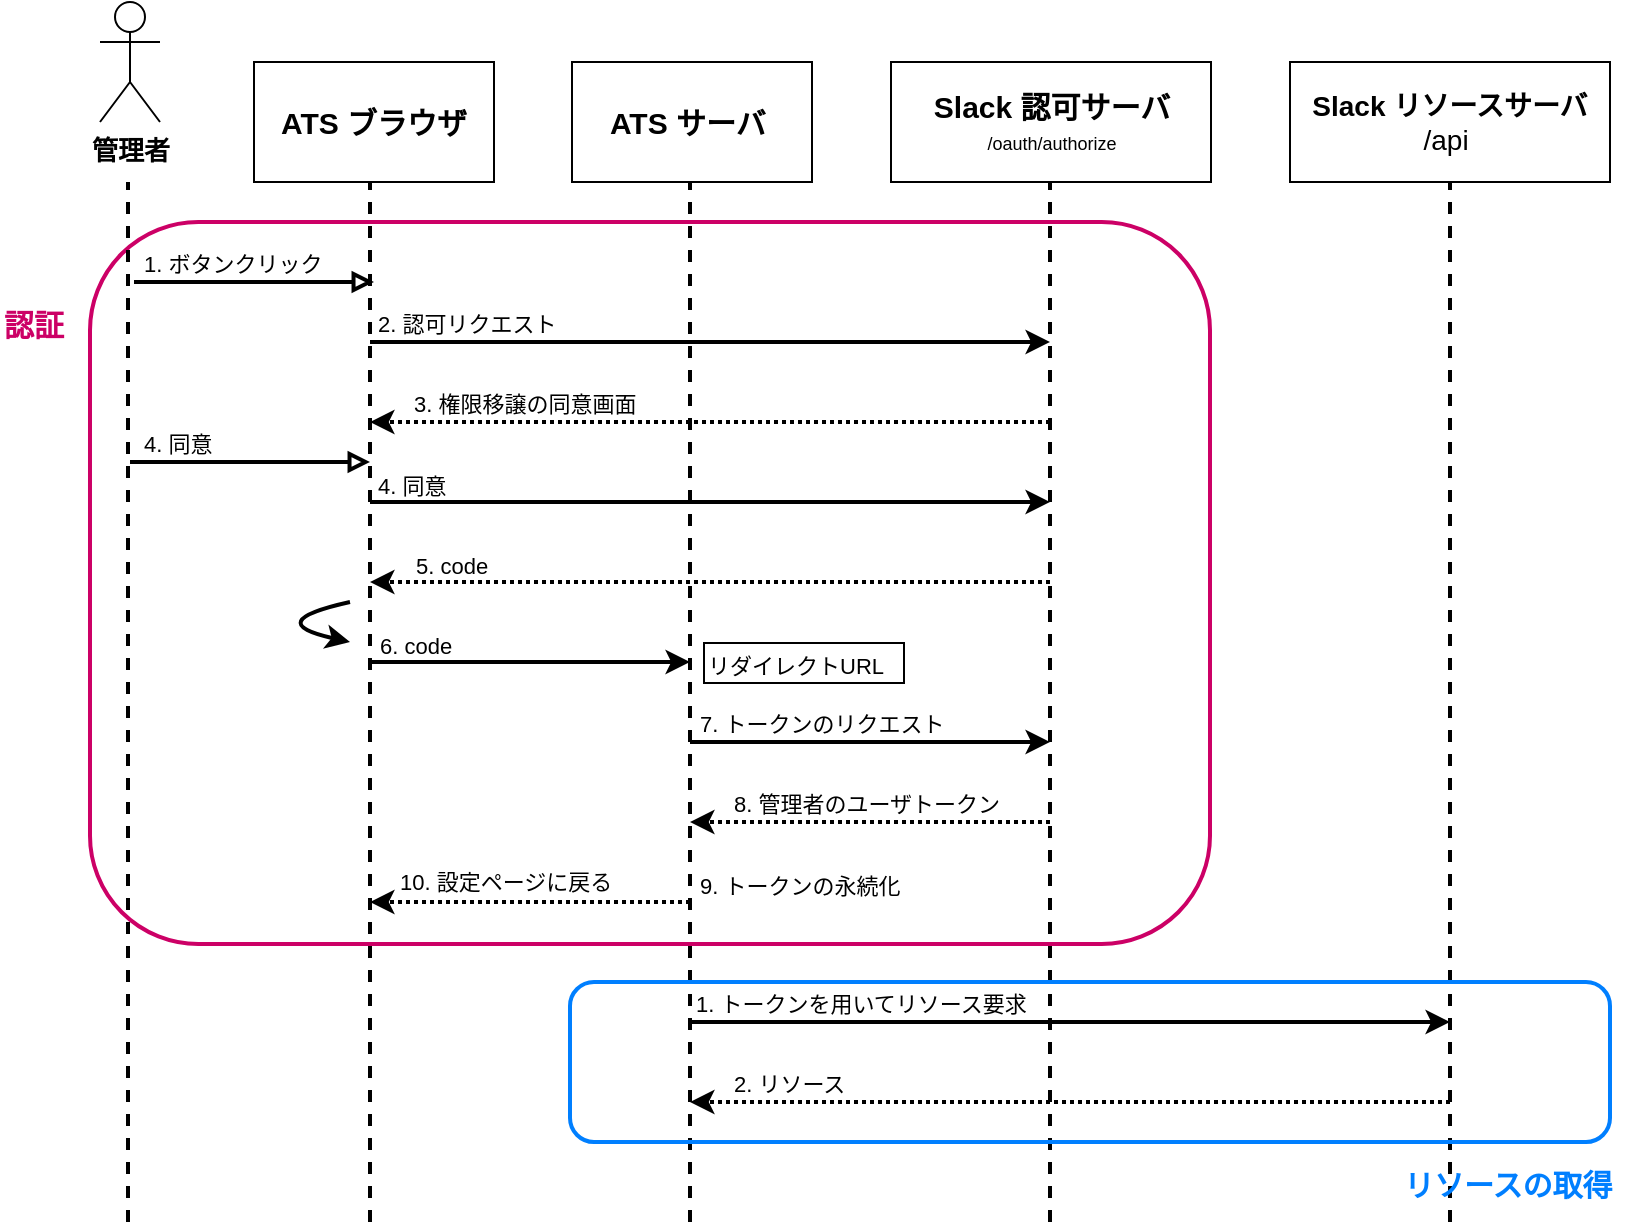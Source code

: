 <mxfile version="12.2.3" type="github" pages="2">
  <diagram id="k3hv0fbP-AOsvMYZX12A" name="slack-oauth">
    <mxGraphModel dx="931" dy="554" grid="1" gridSize="10" guides="1" tooltips="1" connect="1" arrows="1" fold="1" page="1" pageScale="1" pageWidth="4681" pageHeight="3300" math="0" shadow="0">
      <root>
        <mxCell id="0"/>
        <mxCell id="1" parent="0"/>
        <mxCell id="9naMcL1XCLHJEcqqBxTF-37" value="" style="rounded=1;whiteSpace=wrap;html=1;fillColor=none;fontSize=13;strokeColor=#CC0066;strokeWidth=2;" parent="1" vertex="1">
          <mxGeometry x="80" y="180" width="560" height="361" as="geometry"/>
        </mxCell>
        <mxCell id="9naMcL1XCLHJEcqqBxTF-1" value="" style="endArrow=none;html=1;fontStyle=1;fontSize=13;strokeColor=#000000;dashed=1;strokeWidth=2;" parent="1" edge="1">
          <mxGeometry width="50" height="50" relative="1" as="geometry">
            <mxPoint x="220" y="680" as="sourcePoint"/>
            <mxPoint x="220" y="160" as="targetPoint"/>
          </mxGeometry>
        </mxCell>
        <mxCell id="9naMcL1XCLHJEcqqBxTF-3" value="&lt;b&gt;&lt;font style=&quot;font-size: 15px&quot;&gt;ATS ブラウザ&lt;/font&gt;&lt;/b&gt;" style="rounded=0;whiteSpace=wrap;html=1;fontSize=13;fillColor=none;" parent="1" vertex="1">
          <mxGeometry x="162" y="100" width="120" height="60" as="geometry"/>
        </mxCell>
        <mxCell id="9naMcL1XCLHJEcqqBxTF-4" value="&lt;b&gt;&lt;font style=&quot;font-size: 15px&quot;&gt;ATS サーバ&amp;nbsp;&lt;/font&gt;&lt;/b&gt;" style="rounded=0;whiteSpace=wrap;html=1;fontSize=13;fillColor=none;" parent="1" vertex="1">
          <mxGeometry x="321" y="100" width="120" height="60" as="geometry"/>
        </mxCell>
        <mxCell id="9naMcL1XCLHJEcqqBxTF-6" value="&lt;b&gt;&lt;font style=&quot;font-size: 15px&quot;&gt;Slack 認可サーバ&lt;br&gt;&lt;/font&gt;&lt;/b&gt;&lt;font style=&quot;font-size: 9px&quot;&gt;/oauth/authorize&lt;/font&gt;" style="rounded=0;whiteSpace=wrap;html=1;fillColor=none;fontSize=13;" parent="1" vertex="1">
          <mxGeometry x="480.5" y="100" width="160" height="60" as="geometry"/>
        </mxCell>
        <mxCell id="9naMcL1XCLHJEcqqBxTF-7" value="&lt;font style=&quot;font-size: 14px&quot;&gt;&lt;b&gt;Slack リソースサーバ&lt;/b&gt;&lt;br&gt;&lt;font style=&quot;font-size: 14px&quot;&gt;/api&amp;nbsp;&lt;/font&gt;&lt;/font&gt;" style="rounded=0;whiteSpace=wrap;html=1;fillColor=none;fontSize=13;" parent="1" vertex="1">
          <mxGeometry x="680" y="100" width="160" height="60" as="geometry"/>
        </mxCell>
        <mxCell id="9naMcL1XCLHJEcqqBxTF-9" value="" style="endArrow=none;dashed=1;html=1;strokeColor=#000000;strokeWidth=2;fontSize=13;" parent="1" edge="1">
          <mxGeometry width="50" height="50" relative="1" as="geometry">
            <mxPoint x="380" y="680" as="sourcePoint"/>
            <mxPoint x="380" y="160" as="targetPoint"/>
          </mxGeometry>
        </mxCell>
        <mxCell id="9naMcL1XCLHJEcqqBxTF-11" value="" style="endArrow=none;dashed=1;html=1;strokeColor=#000000;strokeWidth=2;fontSize=13;" parent="1" edge="1">
          <mxGeometry width="50" height="50" relative="1" as="geometry">
            <mxPoint x="560" y="680" as="sourcePoint"/>
            <mxPoint x="560" y="160" as="targetPoint"/>
          </mxGeometry>
        </mxCell>
        <mxCell id="9naMcL1XCLHJEcqqBxTF-13" value="" style="endArrow=none;dashed=1;html=1;strokeColor=#000000;strokeWidth=2;fontSize=13;" parent="1" edge="1">
          <mxGeometry width="50" height="50" relative="1" as="geometry">
            <mxPoint x="760" y="680" as="sourcePoint"/>
            <mxPoint x="760" y="160" as="targetPoint"/>
          </mxGeometry>
        </mxCell>
        <mxCell id="9naMcL1XCLHJEcqqBxTF-17" value="" style="endArrow=classic;html=1;strokeColor=#000000;strokeWidth=2;fontSize=13;" parent="1" edge="1">
          <mxGeometry width="50" height="50" relative="1" as="geometry">
            <mxPoint x="220" y="240" as="sourcePoint"/>
            <mxPoint x="560" y="240" as="targetPoint"/>
          </mxGeometry>
        </mxCell>
        <mxCell id="9naMcL1XCLHJEcqqBxTF-18" value="" style="endArrow=classic;html=1;strokeColor=#000000;strokeWidth=2;fontSize=13;dashed=1;dashPattern=1 1;" parent="1" edge="1">
          <mxGeometry width="50" height="50" relative="1" as="geometry">
            <mxPoint x="560" y="280" as="sourcePoint"/>
            <mxPoint x="220" y="280" as="targetPoint"/>
          </mxGeometry>
        </mxCell>
        <mxCell id="9naMcL1XCLHJEcqqBxTF-19" value="" style="endArrow=classic;html=1;strokeColor=#000000;strokeWidth=2;fontSize=13;" parent="1" edge="1">
          <mxGeometry width="50" height="50" relative="1" as="geometry">
            <mxPoint x="220" y="320" as="sourcePoint"/>
            <mxPoint x="560" y="320" as="targetPoint"/>
          </mxGeometry>
        </mxCell>
        <mxCell id="9naMcL1XCLHJEcqqBxTF-20" value="" style="endArrow=classic;html=1;strokeColor=#000000;strokeWidth=2;fontSize=13;dashed=1;dashPattern=1 1;" parent="1" edge="1">
          <mxGeometry width="50" height="50" relative="1" as="geometry">
            <mxPoint x="560" y="360" as="sourcePoint"/>
            <mxPoint x="220" y="360" as="targetPoint"/>
          </mxGeometry>
        </mxCell>
        <mxCell id="9naMcL1XCLHJEcqqBxTF-21" value="" style="curved=1;endArrow=classic;html=1;strokeColor=#000000;strokeWidth=2;fontSize=13;" parent="1" edge="1">
          <mxGeometry width="50" height="50" relative="1" as="geometry">
            <mxPoint x="210" y="370" as="sourcePoint"/>
            <mxPoint x="210" y="390" as="targetPoint"/>
            <Array as="points">
              <mxPoint x="165" y="380"/>
            </Array>
          </mxGeometry>
        </mxCell>
        <mxCell id="9naMcL1XCLHJEcqqBxTF-24" value="" style="endArrow=classic;html=1;strokeColor=#000000;strokeWidth=2;fontSize=13;" parent="1" edge="1">
          <mxGeometry width="50" height="50" relative="1" as="geometry">
            <mxPoint x="220" y="400" as="sourcePoint"/>
            <mxPoint x="380" y="400" as="targetPoint"/>
          </mxGeometry>
        </mxCell>
        <mxCell id="9naMcL1XCLHJEcqqBxTF-25" value="" style="endArrow=classic;html=1;strokeColor=#000000;strokeWidth=2;fontSize=13;" parent="1" edge="1">
          <mxGeometry width="50" height="50" relative="1" as="geometry">
            <mxPoint x="380" y="440" as="sourcePoint"/>
            <mxPoint x="560" y="440" as="targetPoint"/>
          </mxGeometry>
        </mxCell>
        <mxCell id="9naMcL1XCLHJEcqqBxTF-26" value="" style="endArrow=classic;html=1;strokeColor=#000000;strokeWidth=2;fontSize=13;dashed=1;dashPattern=1 1;" parent="1" edge="1">
          <mxGeometry width="50" height="50" relative="1" as="geometry">
            <mxPoint x="560" y="480" as="sourcePoint"/>
            <mxPoint x="380" y="480" as="targetPoint"/>
          </mxGeometry>
        </mxCell>
        <mxCell id="9naMcL1XCLHJEcqqBxTF-27" value="" style="endArrow=classic;html=1;strokeColor=#000000;strokeWidth=2;fontSize=13;" parent="1" edge="1">
          <mxGeometry width="50" height="50" relative="1" as="geometry">
            <mxPoint x="380" y="580" as="sourcePoint"/>
            <mxPoint x="760" y="580" as="targetPoint"/>
          </mxGeometry>
        </mxCell>
        <mxCell id="9naMcL1XCLHJEcqqBxTF-28" value="" style="endArrow=classic;html=1;strokeColor=#000000;strokeWidth=2;fontSize=13;dashed=1;dashPattern=1 1;" parent="1" edge="1">
          <mxGeometry width="50" height="50" relative="1" as="geometry">
            <mxPoint x="760" y="620" as="sourcePoint"/>
            <mxPoint x="380" y="620" as="targetPoint"/>
          </mxGeometry>
        </mxCell>
        <mxCell id="9naMcL1XCLHJEcqqBxTF-29" value="管理者" style="shape=umlActor;verticalLabelPosition=bottom;labelBackgroundColor=#ffffff;verticalAlign=top;html=1;outlineConnect=0;fillColor=none;fontSize=13;fontStyle=1" parent="1" vertex="1">
          <mxGeometry x="85" y="70" width="30" height="60" as="geometry"/>
        </mxCell>
        <mxCell id="9naMcL1XCLHJEcqqBxTF-32" value="" style="endArrow=none;dashed=1;html=1;strokeColor=#000000;strokeWidth=2;fontSize=13;" parent="1" edge="1">
          <mxGeometry width="50" height="50" relative="1" as="geometry">
            <mxPoint x="99" y="680" as="sourcePoint"/>
            <mxPoint x="99" y="160" as="targetPoint"/>
          </mxGeometry>
        </mxCell>
        <mxCell id="9naMcL1XCLHJEcqqBxTF-33" value="" style="endArrow=block;html=1;strokeColor=#000000;strokeWidth=2;fontSize=13;rounded=1;endFill=0;" parent="1" edge="1">
          <mxGeometry width="50" height="50" relative="1" as="geometry">
            <mxPoint x="100" y="300" as="sourcePoint"/>
            <mxPoint x="220" y="300" as="targetPoint"/>
          </mxGeometry>
        </mxCell>
        <mxCell id="9naMcL1XCLHJEcqqBxTF-36" value="" style="endArrow=classic;html=1;dashed=1;dashPattern=1 1;strokeColor=#000000;strokeWidth=2;fontSize=13;" parent="1" edge="1">
          <mxGeometry width="50" height="50" relative="1" as="geometry">
            <mxPoint x="380" y="520" as="sourcePoint"/>
            <mxPoint x="220" y="520" as="targetPoint"/>
          </mxGeometry>
        </mxCell>
        <mxCell id="9naMcL1XCLHJEcqqBxTF-39" value="" style="rounded=1;whiteSpace=wrap;html=1;strokeColor=#007FFF;strokeWidth=2;fillColor=none;fontSize=13;" parent="1" vertex="1">
          <mxGeometry x="320" y="560" width="520" height="80" as="geometry"/>
        </mxCell>
        <mxCell id="9naMcL1XCLHJEcqqBxTF-40" value="&lt;b&gt;&lt;font style=&quot;font-size: 15px&quot; color=&quot;#007fff&quot;&gt;リソースの取得&lt;/font&gt;&lt;/b&gt;" style="text;html=1;resizable=0;points=[];autosize=1;align=left;verticalAlign=top;spacingTop=-4;fontSize=13;" parent="1" vertex="1">
          <mxGeometry x="735" y="650" width="120" height="20" as="geometry"/>
        </mxCell>
        <mxCell id="9naMcL1XCLHJEcqqBxTF-41" value="&lt;font color=&quot;#cc0066&quot; size=&quot;1&quot;&gt;&lt;b style=&quot;font-size: 15px&quot;&gt;認証&lt;/b&gt;&lt;/font&gt;" style="text;html=1;resizable=0;points=[];autosize=1;align=left;verticalAlign=top;spacingTop=-4;fontSize=13;" parent="1" vertex="1">
          <mxGeometry x="35" y="220" width="50" height="20" as="geometry"/>
        </mxCell>
        <mxCell id="9naMcL1XCLHJEcqqBxTF-42" value="&lt;font style=&quot;font-size: 11px&quot;&gt;2. 認可リクエスト&lt;/font&gt;" style="text;html=1;resizable=0;points=[];autosize=1;align=left;verticalAlign=top;spacingTop=-4;fontSize=13;" parent="1" vertex="1">
          <mxGeometry x="222" y="220" width="100" height="20" as="geometry"/>
        </mxCell>
        <mxCell id="9naMcL1XCLHJEcqqBxTF-43" value="&lt;font style=&quot;font-size: 11px&quot;&gt;3. 権限移譲の同意画面&lt;/font&gt;" style="text;html=1;resizable=0;points=[];autosize=1;align=left;verticalAlign=top;spacingTop=-4;fontSize=13;" parent="1" vertex="1">
          <mxGeometry x="240" y="260" width="130" height="20" as="geometry"/>
        </mxCell>
        <mxCell id="9naMcL1XCLHJEcqqBxTF-44" value="&lt;font style=&quot;font-size: 11px&quot;&gt;4. 同意&lt;/font&gt;" style="text;html=1;resizable=0;points=[];autosize=1;align=left;verticalAlign=top;spacingTop=-4;fontSize=13;" parent="1" vertex="1">
          <mxGeometry x="105" y="280" width="50" height="20" as="geometry"/>
        </mxCell>
        <mxCell id="9naMcL1XCLHJEcqqBxTF-45" value="" style="endArrow=block;html=1;strokeColor=#000000;strokeWidth=2;fontSize=13;endFill=0;" parent="1" edge="1">
          <mxGeometry width="50" height="50" relative="1" as="geometry">
            <mxPoint x="102" y="210" as="sourcePoint"/>
            <mxPoint x="222" y="210" as="targetPoint"/>
          </mxGeometry>
        </mxCell>
        <mxCell id="9naMcL1XCLHJEcqqBxTF-47" value="&lt;font style=&quot;font-size: 11px&quot;&gt;1. ボタンクリック&lt;/font&gt;" style="text;html=1;resizable=0;points=[];autosize=1;align=left;verticalAlign=top;spacingTop=-4;fontSize=13;" parent="1" vertex="1">
          <mxGeometry x="105" y="190" width="100" height="20" as="geometry"/>
        </mxCell>
        <mxCell id="9naMcL1XCLHJEcqqBxTF-49" value="&lt;font style=&quot;font-size: 11px&quot;&gt;4. 同意&lt;/font&gt;" style="text;html=1;resizable=0;points=[];autosize=1;align=left;verticalAlign=top;spacingTop=-4;fontSize=13;" parent="1" vertex="1">
          <mxGeometry x="222" y="300.5" width="50" height="20" as="geometry"/>
        </mxCell>
        <mxCell id="9naMcL1XCLHJEcqqBxTF-50" value="&lt;font style=&quot;font-size: 11px&quot;&gt;5. code&lt;/font&gt;" style="text;html=1;resizable=0;points=[];autosize=1;align=left;verticalAlign=top;spacingTop=-4;fontSize=13;" parent="1" vertex="1">
          <mxGeometry x="241" y="340.5" width="50" height="20" as="geometry"/>
        </mxCell>
        <mxCell id="9naMcL1XCLHJEcqqBxTF-54" value="&lt;font style=&quot;font-size: 11px&quot;&gt;6. code&lt;/font&gt;" style="text;html=1;resizable=0;points=[];autosize=1;align=left;verticalAlign=top;spacingTop=-4;fontSize=13;" parent="1" vertex="1">
          <mxGeometry x="223" y="380.5" width="50" height="20" as="geometry"/>
        </mxCell>
        <mxCell id="9naMcL1XCLHJEcqqBxTF-55" value="&lt;font style=&quot;font-size: 11px&quot;&gt;リダイレクトURL&lt;/font&gt;" style="text;html=1;resizable=0;points=[];autosize=1;align=left;verticalAlign=top;spacingTop=-4;fontSize=13;strokeColor=#000000;" parent="1" vertex="1">
          <mxGeometry x="387" y="390.5" width="100" height="20" as="geometry"/>
        </mxCell>
        <mxCell id="9naMcL1XCLHJEcqqBxTF-56" value="&lt;font style=&quot;font-size: 11px&quot;&gt;7. トークンのリクエスト&lt;/font&gt;" style="text;html=1;resizable=0;points=[];autosize=1;align=left;verticalAlign=top;spacingTop=-4;fontSize=13;" parent="1" vertex="1">
          <mxGeometry x="383" y="420" width="140" height="20" as="geometry"/>
        </mxCell>
        <mxCell id="9naMcL1XCLHJEcqqBxTF-57" value="&lt;font style=&quot;font-size: 11px&quot;&gt;8. 管理者のユーザトークン&lt;/font&gt;" style="text;html=1;resizable=0;points=[];autosize=1;align=left;verticalAlign=top;spacingTop=-4;fontSize=13;" parent="1" vertex="1">
          <mxGeometry x="400" y="460" width="150" height="20" as="geometry"/>
        </mxCell>
        <mxCell id="9naMcL1XCLHJEcqqBxTF-59" value="&lt;font style=&quot;font-size: 11px&quot;&gt;9. トークンの永続化&lt;/font&gt;" style="text;html=1;resizable=0;points=[];autosize=1;align=left;verticalAlign=top;spacingTop=-4;fontSize=13;" parent="1" vertex="1">
          <mxGeometry x="383" y="501" width="120" height="20" as="geometry"/>
        </mxCell>
        <mxCell id="9naMcL1XCLHJEcqqBxTF-60" value="&lt;font style=&quot;font-size: 11px&quot;&gt;10. 設定ページに戻る&lt;/font&gt;" style="text;html=1;resizable=0;points=[];autosize=1;align=left;verticalAlign=top;spacingTop=-4;fontSize=13;" parent="1" vertex="1">
          <mxGeometry x="233" y="499" width="120" height="20" as="geometry"/>
        </mxCell>
        <mxCell id="9naMcL1XCLHJEcqqBxTF-63" value="&lt;font style=&quot;font-size: 11px&quot;&gt;1. トークンを用いてリソース要求&amp;nbsp;&lt;/font&gt;" style="text;html=1;resizable=0;points=[];autosize=1;align=left;verticalAlign=top;spacingTop=-4;fontSize=13;" parent="1" vertex="1">
          <mxGeometry x="381" y="560" width="180" height="20" as="geometry"/>
        </mxCell>
        <mxCell id="9naMcL1XCLHJEcqqBxTF-64" value="&lt;font style=&quot;font-size: 11px&quot;&gt;2. リソース&lt;/font&gt;" style="text;html=1;resizable=0;points=[];autosize=1;align=left;verticalAlign=top;spacingTop=-4;fontSize=13;" parent="1" vertex="1">
          <mxGeometry x="400" y="600" width="70" height="20" as="geometry"/>
        </mxCell>
      </root>
    </mxGraphModel>
  </diagram>
  <diagram id="9nNHqA7FS7BQC3ueR8be" name="slack-remove">
    <mxGraphModel dx="931" dy="554" grid="1" gridSize="10" guides="1" tooltips="1" connect="1" arrows="1" fold="1" page="1" pageScale="1" pageWidth="4681" pageHeight="3300" math="0" shadow="0">
      <root>
        <mxCell id="_74wOghxSdFLPmrhpOwI-0"/>
        <mxCell id="_74wOghxSdFLPmrhpOwI-1" parent="_74wOghxSdFLPmrhpOwI-0"/>
        <mxCell id="cHbXNUqCDdFCQ7vO-iAq-0" value="" style="shape=image;html=1;verticalAlign=top;verticalLabelPosition=bottom;labelBackgroundColor=#ffffff;imageAspect=0;aspect=fixed;image=https://cdn4.iconfinder.com/data/icons/logos-and-brands/512/306_Slack_logo-128.png" vertex="1" parent="_74wOghxSdFLPmrhpOwI-1">
          <mxGeometry x="685" y="279" width="69" height="69" as="geometry"/>
        </mxCell>
        <mxCell id="cHbXNUqCDdFCQ7vO-iAq-1" value="&lt;b style=&quot;font-size: 12px;&quot;&gt;メンバー&lt;/b&gt;" style="shape=umlActor;verticalLabelPosition=bottom;labelBackgroundColor=#ffffff;verticalAlign=top;html=1;outlineConnect=0;fontSize=12;" vertex="1" parent="_74wOghxSdFLPmrhpOwI-1">
          <mxGeometry x="570" y="279" width="30" height="60" as="geometry"/>
        </mxCell>
        <mxCell id="SzwPzcRi4Rm5v84ECvZb-3" value="" style="shape=flexArrow;endArrow=classic;html=1;strokeWidth=1;" edge="1" parent="_74wOghxSdFLPmrhpOwI-1">
          <mxGeometry width="50" height="50" relative="1" as="geometry">
            <mxPoint x="617" y="320" as="sourcePoint"/>
            <mxPoint x="667" y="320" as="targetPoint"/>
          </mxGeometry>
        </mxCell>
        <mxCell id="SzwPzcRi4Rm5v84ECvZb-5" value="&lt;font style=&quot;font-size: 11px&quot;&gt;アプリの削除&lt;/font&gt;" style="text;html=1;resizable=0;points=[];autosize=1;align=left;verticalAlign=top;spacingTop=-4;" vertex="1" parent="_74wOghxSdFLPmrhpOwI-1">
          <mxGeometry x="605" y="281" width="80" height="20" as="geometry"/>
        </mxCell>
        <mxCell id="SzwPzcRi4Rm5v84ECvZb-6" value="" style="endArrow=classic;html=1;strokeWidth=1;" edge="1" parent="_74wOghxSdFLPmrhpOwI-1">
          <mxGeometry width="50" height="50" relative="1" as="geometry">
            <mxPoint x="770" y="310.5" as="sourcePoint"/>
            <mxPoint x="850" y="310.5" as="targetPoint"/>
          </mxGeometry>
        </mxCell>
        <mxCell id="SzwPzcRi4Rm5v84ECvZb-7" value="&lt;font style=&quot;font-size: 11px&quot;&gt;post&lt;br&gt;app_uninstalled&lt;/font&gt;" style="text;html=1;resizable=0;points=[];autosize=1;align=left;verticalAlign=top;spacingTop=-4;" vertex="1" parent="_74wOghxSdFLPmrhpOwI-1">
          <mxGeometry x="770" y="270" width="90" height="30" as="geometry"/>
        </mxCell>
        <mxCell id="SzwPzcRi4Rm5v84ECvZb-8" value="" style="endArrow=classic;html=1;strokeWidth=1;" edge="1" parent="_74wOghxSdFLPmrhpOwI-1">
          <mxGeometry width="50" height="50" relative="1" as="geometry">
            <mxPoint x="850" y="330" as="sourcePoint"/>
            <mxPoint x="770" y="330" as="targetPoint"/>
          </mxGeometry>
        </mxCell>
        <mxCell id="SzwPzcRi4Rm5v84ECvZb-9" value="ok" style="text;html=1;resizable=0;points=[];autosize=1;align=left;verticalAlign=top;spacingTop=-4;" vertex="1" parent="_74wOghxSdFLPmrhpOwI-1">
          <mxGeometry x="768" y="334" width="30" height="20" as="geometry"/>
        </mxCell>
        <mxCell id="SzwPzcRi4Rm5v84ECvZb-12" value="&lt;font style=&quot;font-size: 12px&quot;&gt;ワークススペース&lt;/font&gt;" style="text;html=1;resizable=0;points=[];autosize=1;align=left;verticalAlign=top;spacingTop=-4;fontStyle=1" vertex="1" parent="_74wOghxSdFLPmrhpOwI-1">
          <mxGeometry x="670" y="348" width="110" height="20" as="geometry"/>
        </mxCell>
        <mxCell id="SzwPzcRi4Rm5v84ECvZb-17" value="ATSサーバ&amp;nbsp;" style="whiteSpace=wrap;html=1;aspect=fixed;fontSize=12;align=center;fillColor=none;" vertex="1" parent="_74wOghxSdFLPmrhpOwI-1">
          <mxGeometry x="870" y="279" width="69" height="69" as="geometry"/>
        </mxCell>
        <mxCell id="SzwPzcRi4Rm5v84ECvZb-18" value="&lt;b&gt;ATS&lt;/b&gt;" style="text;html=1;resizable=0;points=[];autosize=1;align=left;verticalAlign=top;spacingTop=-4;fontSize=12;" vertex="1" parent="_74wOghxSdFLPmrhpOwI-1">
          <mxGeometry x="890" y="348" width="40" height="20" as="geometry"/>
        </mxCell>
      </root>
    </mxGraphModel>
  </diagram>
</mxfile>
